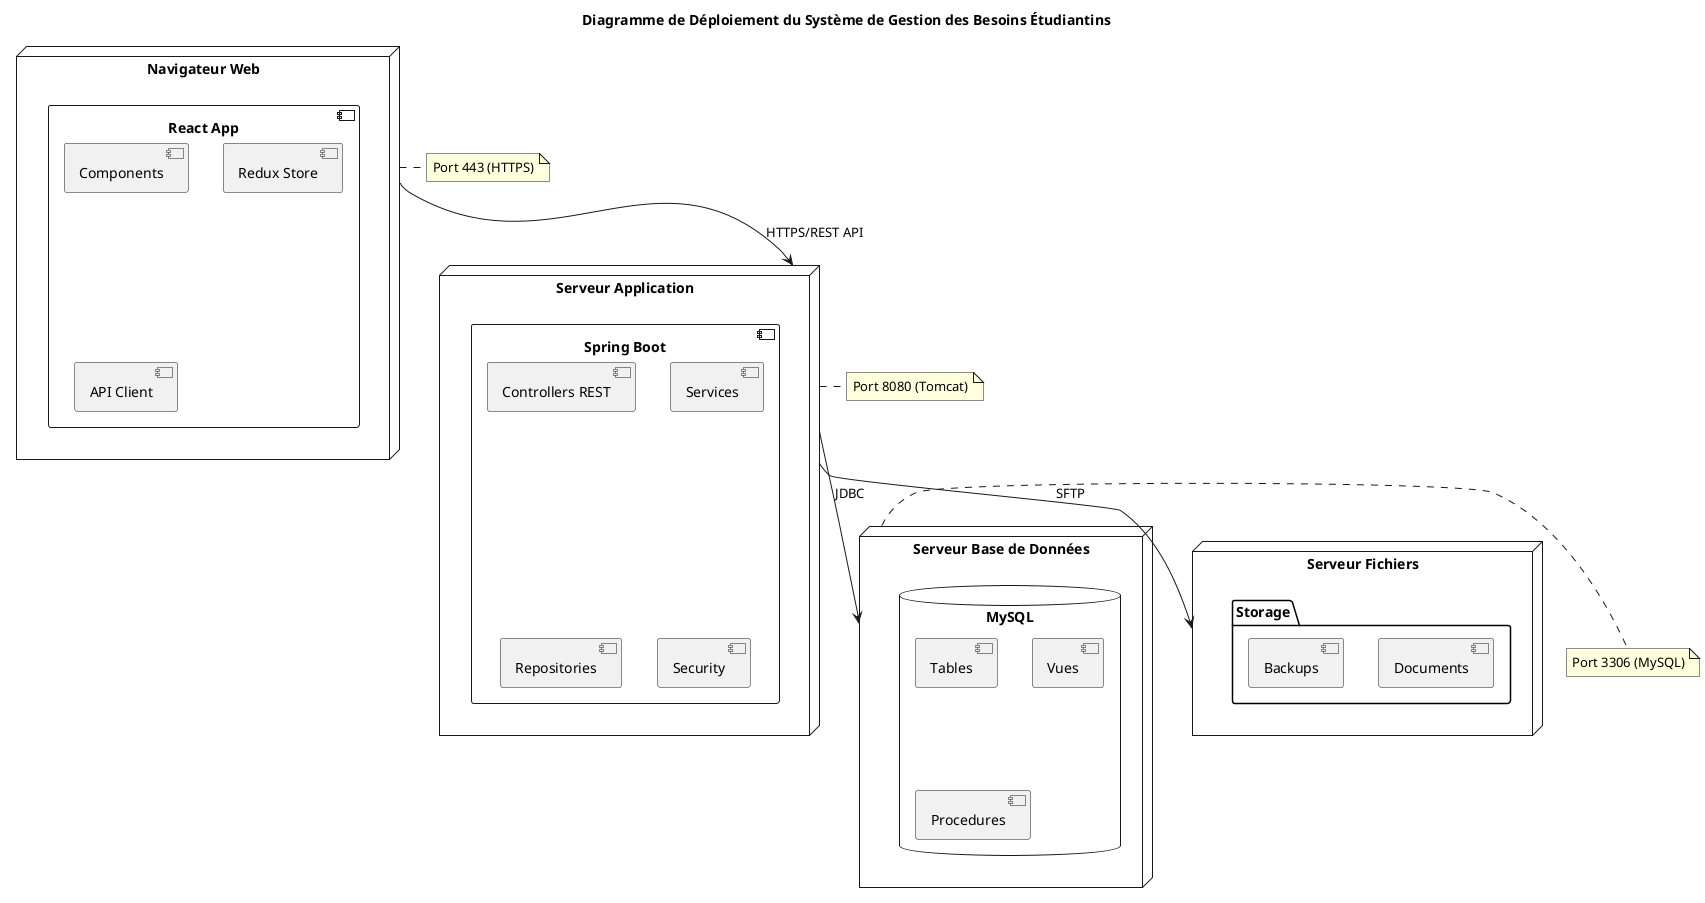 @startuml "Diagramme de Déploiement du Système de Gestion des Besoins Étudiantins"
title Diagramme de Déploiement du Système de Gestion des Besoins Étudiantins
node "Navigateur Web" as CLIENT {
  component "React App" as REACT {
    [Components]
    [Redux Store]
    [API Client]
  }
}

node "Serveur Application" as APPSERVER {
  component "Spring Boot" as SPRING {
    [Controllers REST]
    [Services]
    [Repositories]
    [Security]
  }
}

node "Serveur Base de Données" as DBSERVER {
  database "MySQL" as DB {
    [Tables]
    [Vues]
    [Procedures]
  }
}

node "Serveur Fichiers" as FILESERVER {
  folder "Storage" {
    [Documents]
    [Backups]
  }
}

CLIENT --> APPSERVER : HTTPS/REST API
APPSERVER --> DBSERVER : JDBC
APPSERVER --> FILESERVER : SFTP

note right of CLIENT : Port 443 (HTTPS)
note right of APPSERVER : Port 8080 (Tomcat)
note right of DBSERVER : Port 3306 (MySQL)

@enduml
